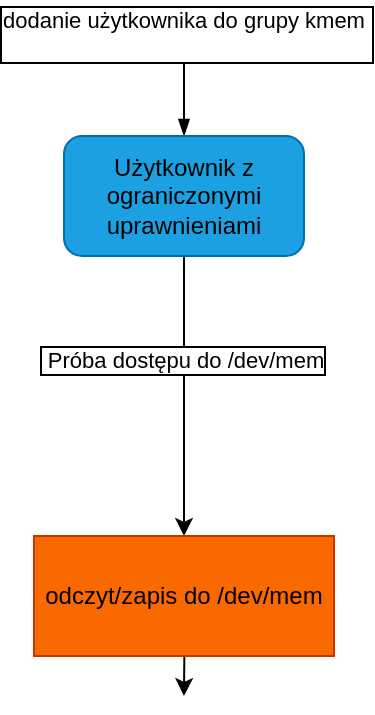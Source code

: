 <mxfile version="28.2.1">
  <diagram name="Page-1" id="HHoPOvi5-fTRaKgphjrS">
    <mxGraphModel dx="867" dy="647" grid="1" gridSize="10" guides="1" tooltips="1" connect="1" arrows="1" fold="1" page="1" pageScale="1" pageWidth="850" pageHeight="1100" math="0" shadow="0">
      <root>
        <mxCell id="0" />
        <mxCell id="1" parent="0" />
        <mxCell id="zY-tMj56ANNCXmde_FCD-11" style="edgeStyle=orthogonalEdgeStyle;rounded=0;orthogonalLoop=1;jettySize=auto;html=1;strokeColor=light-dark(#000000,#000000);endArrow=none;endFill=0;startArrow=blockThin;startFill=1;" edge="1" parent="1" source="VyvOBXi4zYoO4qcPIi6Q-1">
          <mxGeometry relative="1" as="geometry">
            <mxPoint x="190" y="70.0" as="targetPoint" />
          </mxGeometry>
        </mxCell>
        <mxCell id="zY-tMj56ANNCXmde_FCD-13" value="&lt;div&gt;dodanie użytkownika do grupy kmem&amp;nbsp;&lt;/div&gt;&lt;div&gt;&lt;br&gt;&lt;/div&gt;" style="edgeLabel;html=1;align=center;verticalAlign=middle;resizable=0;points=[];labelBorderColor=light-dark(#000000,#000000);" vertex="1" connectable="0" parent="zY-tMj56ANNCXmde_FCD-11">
          <mxGeometry x="0.695" y="-1" relative="1" as="geometry">
            <mxPoint as="offset" />
          </mxGeometry>
        </mxCell>
        <mxCell id="zY-tMj56ANNCXmde_FCD-14" style="edgeStyle=orthogonalEdgeStyle;rounded=0;orthogonalLoop=1;jettySize=auto;html=1;entryX=0.5;entryY=0;entryDx=0;entryDy=0;strokeColor=light-dark(#000000,#000000);" edge="1" parent="1" source="VyvOBXi4zYoO4qcPIi6Q-1" target="zY-tMj56ANNCXmde_FCD-16">
          <mxGeometry relative="1" as="geometry">
            <mxPoint x="190" y="290.0" as="targetPoint" />
          </mxGeometry>
        </mxCell>
        <mxCell id="zY-tMj56ANNCXmde_FCD-15" value="&amp;nbsp;Próba dostępu do /dev/mem" style="edgeLabel;html=1;align=center;verticalAlign=middle;resizable=0;points=[];labelBorderColor=light-dark(#000000,#000000);" vertex="1" connectable="0" parent="zY-tMj56ANNCXmde_FCD-14">
          <mxGeometry x="-0.264" y="-1" relative="1" as="geometry">
            <mxPoint as="offset" />
          </mxGeometry>
        </mxCell>
        <mxCell id="VyvOBXi4zYoO4qcPIi6Q-1" value="&lt;span style=&quot;color: light-dark(rgb(0, 0, 0), rgb(255, 255, 255));&quot;&gt;Użytkownik z ograniczonymi uprawnieniami&lt;/span&gt;" style="rounded=1;whiteSpace=wrap;html=1;fillColor=#1ba1e2;fontColor=#ffffff;strokeColor=#006EAF;" parent="1" vertex="1">
          <mxGeometry x="130" y="130" width="120" height="60" as="geometry" />
        </mxCell>
        <mxCell id="zY-tMj56ANNCXmde_FCD-9" style="edgeStyle=orthogonalEdgeStyle;rounded=0;orthogonalLoop=1;jettySize=auto;html=1;exitX=1;exitY=0.5;exitDx=0;exitDy=0;strokeColor=light-dark(#000000,#000000);" edge="1" parent="1">
          <mxGeometry relative="1" as="geometry">
            <mxPoint x="250" y="360.0" as="sourcePoint" />
            <mxPoint x="189.966" y="410" as="targetPoint" />
          </mxGeometry>
        </mxCell>
        <mxCell id="zY-tMj56ANNCXmde_FCD-16" value="odczyt/zapis do /dev/mem" style="rounded=0;whiteSpace=wrap;html=1;fillColor=#fa6800;fontColor=#000000;strokeColor=#C73500;" vertex="1" parent="1">
          <mxGeometry x="115" y="330" width="150" height="60" as="geometry" />
        </mxCell>
      </root>
    </mxGraphModel>
  </diagram>
</mxfile>
